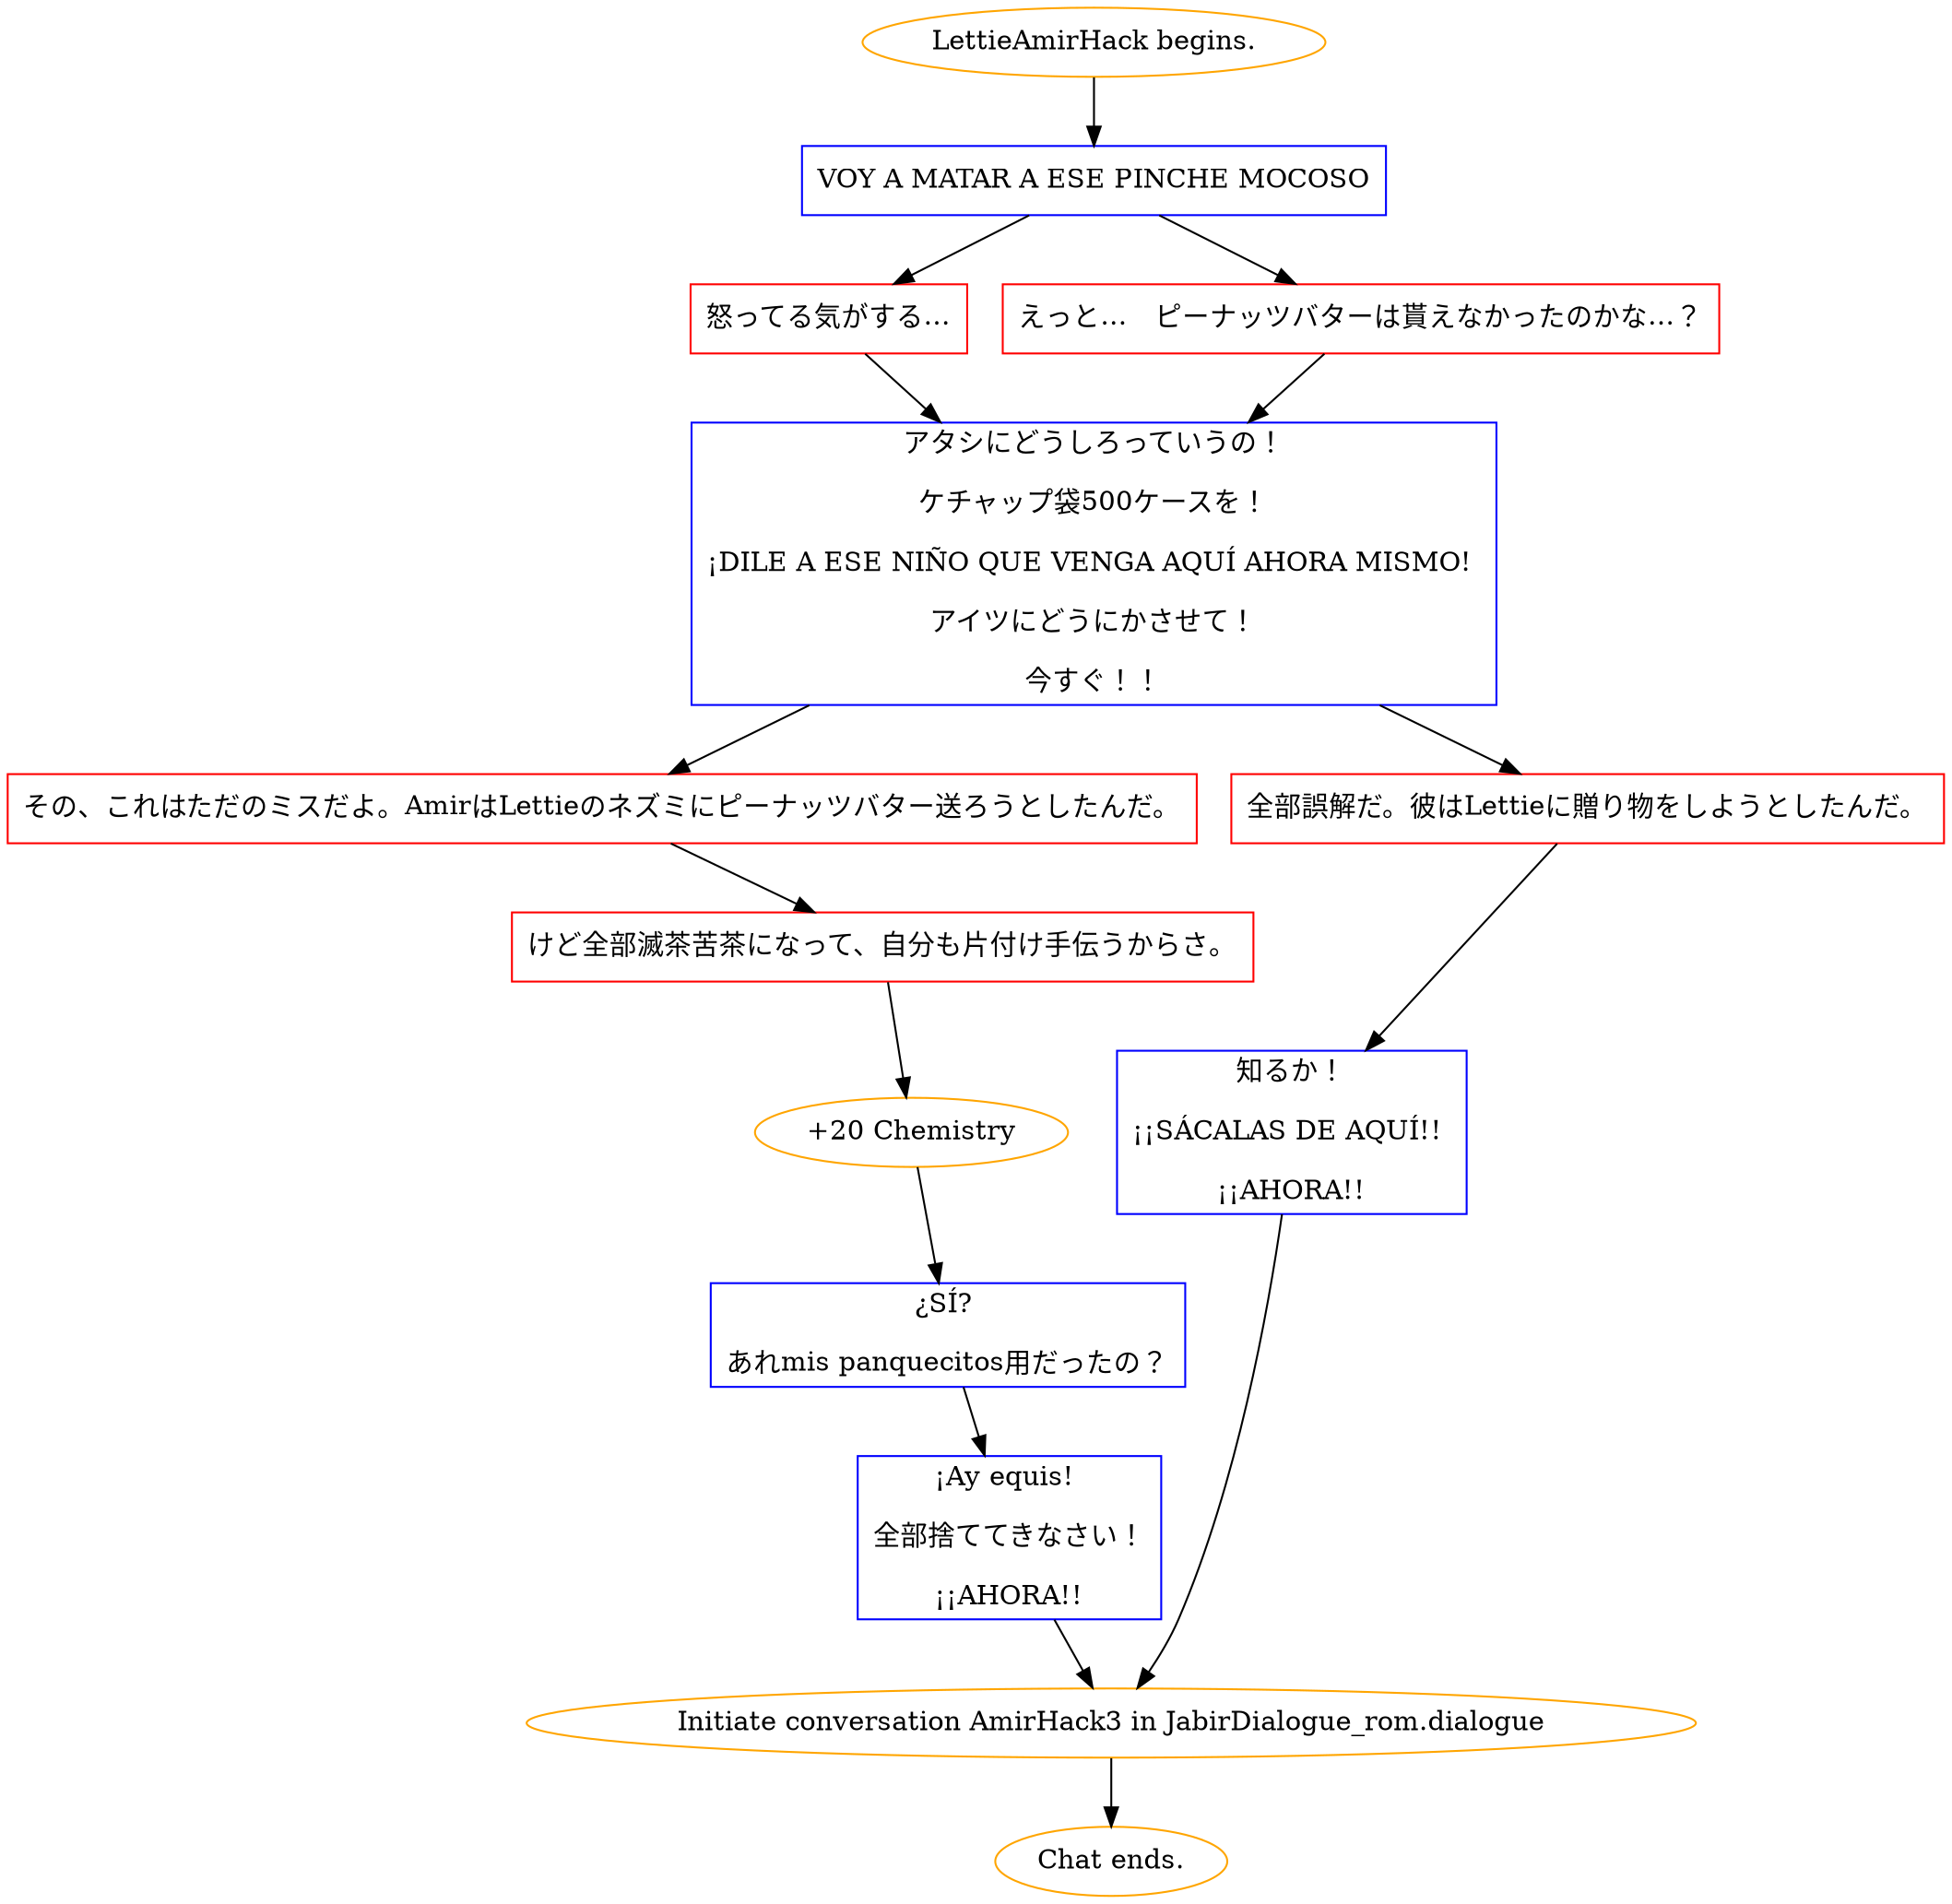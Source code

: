 digraph {
	"LettieAmirHack begins." [color=orange];
		"LettieAmirHack begins." -> j2316161106;
	j2316161106 [label="VOY A MATAR A ESE PINCHE MOCOSO",shape=box,color=blue];
		j2316161106 -> j1540528388;
		j2316161106 -> j540066366;
	j1540528388 [label="怒ってる気がする…",shape=box,color=red];
		j1540528388 -> j2072991823;
	j540066366 [label="えっと…　ピーナッツバターは貰えなかったのかな…？",shape=box,color=red];
		j540066366 -> j2072991823;
	j2072991823 [label="アタシにどうしろっていうの！
ケチャップ袋500ケースを！
¡DILE A ESE NIÑO QUE VENGA AQUÍ AHORA MISMO! 
アイツにどうにかさせて！
今すぐ！！",shape=box,color=blue];
		j2072991823 -> j609279966;
		j2072991823 -> j1035551541;
	j609279966 [label="その、これはただのミスだよ。AmirはLettieのネズミにピーナッツバター送ろうとしたんだ。",shape=box,color=red];
		j609279966 -> j333478315;
	j1035551541 [label="全部誤解だ。彼はLettieに贈り物をしようとしたんだ。",shape=box,color=red];
		j1035551541 -> j318167894;
	j333478315 [label="けど全部滅茶苦茶になって、自分も片付け手伝うからさ。",shape=box,color=red];
		j333478315 -> j663527213;
	j318167894 [label="知るか！
¡¡SÁCALAS DE AQUÍ!! 
¡¡AHORA!!",shape=box,color=blue];
		j318167894 -> "Initiate conversation AmirHack3 in JabirDialogue_rom.dialogue";
	j663527213 [label="+20 Chemistry",color=orange];
		j663527213 -> j1969467289;
	"Initiate conversation AmirHack3 in JabirDialogue_rom.dialogue" [label="Initiate conversation AmirHack3 in JabirDialogue_rom.dialogue",color=orange];
		"Initiate conversation AmirHack3 in JabirDialogue_rom.dialogue" -> "Chat ends.";
	j1969467289 [label="¿SÍ? 
あれmis panquecitos用だったの？",shape=box,color=blue];
		j1969467289 -> j19105624;
	"Chat ends." [color=orange];
	j19105624 [label="¡Ay equis! 
全部捨ててきなさい！
¡¡AHORA!!",shape=box,color=blue];
		j19105624 -> "Initiate conversation AmirHack3 in JabirDialogue_rom.dialogue";
}